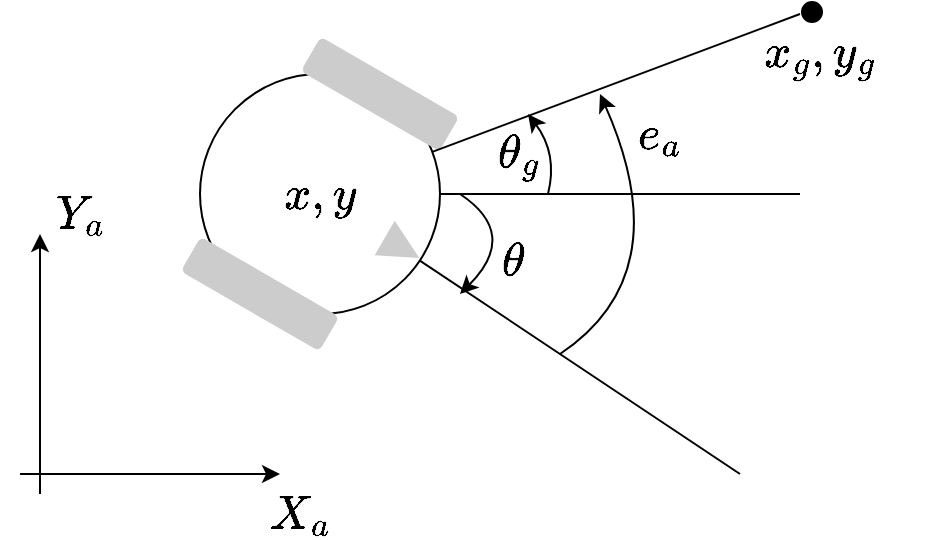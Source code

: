 <mxfile version="15.2.7" type="device"><diagram id="W6JBWk5nMxMs1toU_8ZG" name="Page-1"><mxGraphModel dx="1355" dy="825" grid="1" gridSize="10" guides="1" tooltips="1" connect="1" arrows="1" fold="1" page="1" pageScale="1" pageWidth="850" pageHeight="1100" math="1" shadow="0"><root><mxCell id="0"/><mxCell id="1" parent="0"/><mxCell id="Kku9MMgzMNj-WgCH7gH0-1" value="$$x,y$$" style="ellipse;whiteSpace=wrap;html=1;aspect=fixed;fontSize=20;" vertex="1" parent="1"><mxGeometry x="120" y="280" width="120" height="120" as="geometry"/></mxCell><mxCell id="Kku9MMgzMNj-WgCH7gH0-2" value="" style="rounded=1;whiteSpace=wrap;html=1;rotation=30;fillColor=#CCCCCC;strokeColor=none;" vertex="1" parent="1"><mxGeometry x="110" y="380" width="80" height="20" as="geometry"/></mxCell><mxCell id="Kku9MMgzMNj-WgCH7gH0-3" value="" style="rounded=1;whiteSpace=wrap;html=1;rotation=30;fillColor=#CCCCCC;strokeColor=none;" vertex="1" parent="1"><mxGeometry x="170" y="280" width="80" height="20" as="geometry"/></mxCell><mxCell id="Kku9MMgzMNj-WgCH7gH0-4" value="" style="triangle;whiteSpace=wrap;html=1;fillColor=#CCCCCC;rotation=30;strokeColor=none;" vertex="1" parent="1"><mxGeometry x="211" y="357" width="20" height="20" as="geometry"/></mxCell><mxCell id="Kku9MMgzMNj-WgCH7gH0-5" value="" style="endArrow=none;html=1;" edge="1" parent="1" source="Kku9MMgzMNj-WgCH7gH0-1"><mxGeometry width="50" height="50" relative="1" as="geometry"><mxPoint x="400" y="500" as="sourcePoint"/><mxPoint x="390" y="480" as="targetPoint"/></mxGeometry></mxCell><mxCell id="Kku9MMgzMNj-WgCH7gH0-6" value="" style="endArrow=classic;html=1;" edge="1" parent="1"><mxGeometry width="50" height="50" relative="1" as="geometry"><mxPoint x="40" y="490" as="sourcePoint"/><mxPoint x="40" y="360" as="targetPoint"/></mxGeometry></mxCell><mxCell id="Kku9MMgzMNj-WgCH7gH0-7" value="" style="endArrow=classic;html=1;" edge="1" parent="1"><mxGeometry width="50" height="50" relative="1" as="geometry"><mxPoint x="30" y="480" as="sourcePoint"/><mxPoint x="160" y="480" as="targetPoint"/></mxGeometry></mxCell><mxCell id="Kku9MMgzMNj-WgCH7gH0-8" value="$$X_a$$" style="text;html=1;strokeColor=none;fillColor=none;align=center;verticalAlign=middle;whiteSpace=wrap;rounded=0;fontSize=20;" vertex="1" parent="1"><mxGeometry x="140" y="490" width="60" height="20" as="geometry"/></mxCell><mxCell id="Kku9MMgzMNj-WgCH7gH0-9" value="$$Y_a$$" style="text;html=1;strokeColor=none;fillColor=none;align=center;verticalAlign=middle;whiteSpace=wrap;rounded=0;fontSize=20;" vertex="1" parent="1"><mxGeometry x="30" y="340" width="60" height="20" as="geometry"/></mxCell><mxCell id="Kku9MMgzMNj-WgCH7gH0-10" value="" style="endArrow=none;html=1;fontSize=20;" edge="1" parent="1" source="Kku9MMgzMNj-WgCH7gH0-1"><mxGeometry width="50" height="50" relative="1" as="geometry"><mxPoint x="400" y="500" as="sourcePoint"/><mxPoint x="420" y="340" as="targetPoint"/></mxGeometry></mxCell><mxCell id="Kku9MMgzMNj-WgCH7gH0-11" value="" style="curved=1;endArrow=none;html=1;fontSize=20;endFill=0;startArrow=classic;startFill=1;" edge="1" parent="1"><mxGeometry width="50" height="50" relative="1" as="geometry"><mxPoint x="250" y="390" as="sourcePoint"/><mxPoint x="250" y="340" as="targetPoint"/><Array as="points"><mxPoint x="280" y="360"/></Array></mxGeometry></mxCell><mxCell id="Kku9MMgzMNj-WgCH7gH0-12" value="$$\theta$$" style="text;html=1;strokeColor=none;fillColor=none;align=center;verticalAlign=middle;whiteSpace=wrap;rounded=0;fontSize=20;" vertex="1" parent="1"><mxGeometry x="247" y="363" width="60" height="20" as="geometry"/></mxCell><mxCell id="Kku9MMgzMNj-WgCH7gH0-13" value="" style="endArrow=none;html=1;fontSize=20;" edge="1" parent="1" source="Kku9MMgzMNj-WgCH7gH0-1"><mxGeometry width="50" height="50" relative="1" as="geometry"><mxPoint x="400" y="500" as="sourcePoint"/><mxPoint x="420" y="250" as="targetPoint"/></mxGeometry></mxCell><mxCell id="Kku9MMgzMNj-WgCH7gH0-14" value="" style="curved=1;endArrow=classic;html=1;fontSize=20;" edge="1" parent="1"><mxGeometry width="50" height="50" relative="1" as="geometry"><mxPoint x="294" y="340" as="sourcePoint"/><mxPoint x="284" y="300" as="targetPoint"/><Array as="points"><mxPoint x="299" y="320"/></Array></mxGeometry></mxCell><mxCell id="Kku9MMgzMNj-WgCH7gH0-15" value="$$\theta_g$$" style="text;html=1;strokeColor=none;fillColor=none;align=center;verticalAlign=middle;whiteSpace=wrap;rounded=0;fontSize=20;" vertex="1" parent="1"><mxGeometry x="250" y="310" width="60" height="20" as="geometry"/></mxCell><mxCell id="Kku9MMgzMNj-WgCH7gH0-17" value="$$x_g,y_g$$" style="text;html=1;strokeColor=none;fillColor=none;align=center;verticalAlign=middle;whiteSpace=wrap;rounded=0;fontSize=20;" vertex="1" parent="1"><mxGeometry x="410" y="260" width="40" height="20" as="geometry"/></mxCell><mxCell id="Kku9MMgzMNj-WgCH7gH0-18" value="" style="ellipse;whiteSpace=wrap;html=1;aspect=fixed;fontSize=20;fillColor=#000000;" vertex="1" parent="1"><mxGeometry x="421" y="244" width="10" height="10" as="geometry"/></mxCell><mxCell id="Kku9MMgzMNj-WgCH7gH0-19" value="" style="curved=1;endArrow=classic;html=1;fontSize=20;" edge="1" parent="1"><mxGeometry width="50" height="50" relative="1" as="geometry"><mxPoint x="300" y="420" as="sourcePoint"/><mxPoint x="320" y="290" as="targetPoint"/><Array as="points"><mxPoint x="360" y="380"/></Array></mxGeometry></mxCell><mxCell id="Kku9MMgzMNj-WgCH7gH0-21" value="$$e_a$$" style="text;html=1;strokeColor=none;fillColor=none;align=center;verticalAlign=middle;whiteSpace=wrap;rounded=0;fontSize=20;" vertex="1" parent="1"><mxGeometry x="320" y="300" width="60" height="20" as="geometry"/></mxCell></root></mxGraphModel></diagram></mxfile>